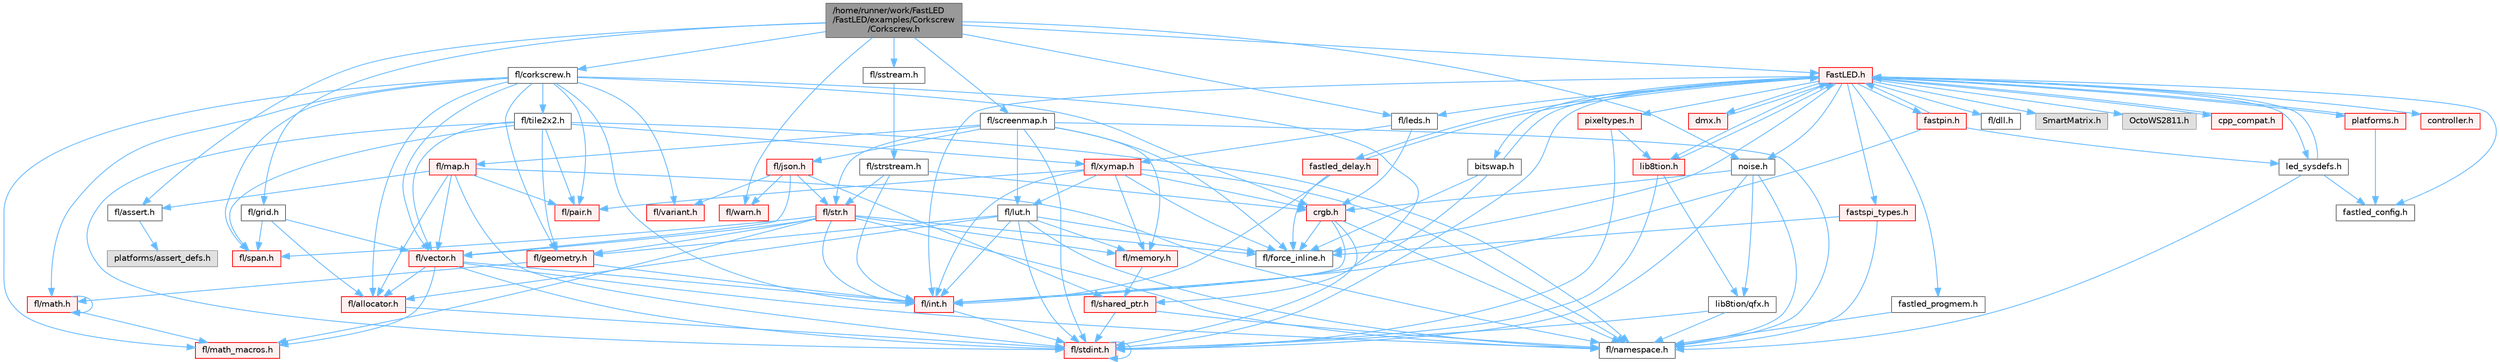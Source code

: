 digraph "/home/runner/work/FastLED/FastLED/examples/Corkscrew/Corkscrew.h"
{
 // INTERACTIVE_SVG=YES
 // LATEX_PDF_SIZE
  bgcolor="transparent";
  edge [fontname=Helvetica,fontsize=10,labelfontname=Helvetica,labelfontsize=10];
  node [fontname=Helvetica,fontsize=10,shape=box,height=0.2,width=0.4];
  Node1 [id="Node000001",label="/home/runner/work/FastLED\l/FastLED/examples/Corkscrew\l/Corkscrew.h",height=0.2,width=0.4,color="gray40", fillcolor="grey60", style="filled", fontcolor="black",tooltip=" "];
  Node1 -> Node2 [id="edge1_Node000001_Node000002",color="steelblue1",style="solid",tooltip=" "];
  Node2 [id="Node000002",label="fl/assert.h",height=0.2,width=0.4,color="grey40", fillcolor="white", style="filled",URL="$dc/da7/assert_8h.html",tooltip=" "];
  Node2 -> Node3 [id="edge2_Node000002_Node000003",color="steelblue1",style="solid",tooltip=" "];
  Node3 [id="Node000003",label="platforms/assert_defs.h",height=0.2,width=0.4,color="grey60", fillcolor="#E0E0E0", style="filled",tooltip=" "];
  Node1 -> Node4 [id="edge3_Node000001_Node000004",color="steelblue1",style="solid",tooltip=" "];
  Node4 [id="Node000004",label="fl/corkscrew.h",height=0.2,width=0.4,color="grey40", fillcolor="white", style="filled",URL="$d1/dd4/src_2fl_2corkscrew_8h.html",tooltip="Corkscrew LED strip projection and rendering."];
  Node4 -> Node5 [id="edge4_Node000004_Node000005",color="steelblue1",style="solid",tooltip=" "];
  Node5 [id="Node000005",label="fl/allocator.h",height=0.2,width=0.4,color="red", fillcolor="#FFF0F0", style="filled",URL="$da/da9/allocator_8h.html",tooltip=" "];
  Node5 -> Node10 [id="edge5_Node000005_Node000010",color="steelblue1",style="solid",tooltip=" "];
  Node10 [id="Node000010",label="fl/stdint.h",height=0.2,width=0.4,color="red", fillcolor="#FFF0F0", style="filled",URL="$df/dd8/stdint_8h.html",tooltip=" "];
  Node10 -> Node10 [id="edge6_Node000010_Node000010",color="steelblue1",style="solid",tooltip=" "];
  Node4 -> Node13 [id="edge7_Node000004_Node000013",color="steelblue1",style="solid",tooltip=" "];
  Node13 [id="Node000013",label="fl/geometry.h",height=0.2,width=0.4,color="red", fillcolor="#FFF0F0", style="filled",URL="$d4/d67/geometry_8h.html",tooltip=" "];
  Node13 -> Node9 [id="edge8_Node000013_Node000009",color="steelblue1",style="solid",tooltip=" "];
  Node9 [id="Node000009",label="fl/int.h",height=0.2,width=0.4,color="red", fillcolor="#FFF0F0", style="filled",URL="$d3/d7e/int_8h.html",tooltip=" "];
  Node9 -> Node10 [id="edge9_Node000009_Node000010",color="steelblue1",style="solid",tooltip=" "];
  Node13 -> Node14 [id="edge10_Node000013_Node000014",color="steelblue1",style="solid",tooltip=" "];
  Node14 [id="Node000014",label="fl/math.h",height=0.2,width=0.4,color="red", fillcolor="#FFF0F0", style="filled",URL="$df/db1/math_8h.html",tooltip=" "];
  Node14 -> Node14 [id="edge11_Node000014_Node000014",color="steelblue1",style="solid",tooltip=" "];
  Node14 -> Node18 [id="edge12_Node000014_Node000018",color="steelblue1",style="solid",tooltip=" "];
  Node18 [id="Node000018",label="fl/math_macros.h",height=0.2,width=0.4,color="red", fillcolor="#FFF0F0", style="filled",URL="$d8/db8/math__macros_8h.html",tooltip=" "];
  Node4 -> Node14 [id="edge13_Node000004_Node000014",color="steelblue1",style="solid",tooltip=" "];
  Node4 -> Node18 [id="edge14_Node000004_Node000018",color="steelblue1",style="solid",tooltip=" "];
  Node4 -> Node53 [id="edge15_Node000004_Node000053",color="steelblue1",style="solid",tooltip=" "];
  Node53 [id="Node000053",label="fl/pair.h",height=0.2,width=0.4,color="red", fillcolor="#FFF0F0", style="filled",URL="$d3/d41/pair_8h.html",tooltip=" "];
  Node4 -> Node54 [id="edge16_Node000004_Node000054",color="steelblue1",style="solid",tooltip=" "];
  Node54 [id="Node000054",label="fl/tile2x2.h",height=0.2,width=0.4,color="grey40", fillcolor="white", style="filled",URL="$d2/db4/tile2x2_8h.html",tooltip=" "];
  Node54 -> Node10 [id="edge17_Node000054_Node000010",color="steelblue1",style="solid",tooltip=" "];
  Node54 -> Node13 [id="edge18_Node000054_Node000013",color="steelblue1",style="solid",tooltip=" "];
  Node54 -> Node21 [id="edge19_Node000054_Node000021",color="steelblue1",style="solid",tooltip=" "];
  Node21 [id="Node000021",label="fl/namespace.h",height=0.2,width=0.4,color="grey40", fillcolor="white", style="filled",URL="$df/d2a/namespace_8h.html",tooltip="Implements the FastLED namespace macros."];
  Node54 -> Node53 [id="edge20_Node000054_Node000053",color="steelblue1",style="solid",tooltip=" "];
  Node54 -> Node48 [id="edge21_Node000054_Node000048",color="steelblue1",style="solid",tooltip=" "];
  Node48 [id="Node000048",label="fl/span.h",height=0.2,width=0.4,color="red", fillcolor="#FFF0F0", style="filled",URL="$d4/d7a/span_8h.html",tooltip=" "];
  Node54 -> Node55 [id="edge22_Node000054_Node000055",color="steelblue1",style="solid",tooltip=" "];
  Node55 [id="Node000055",label="fl/xymap.h",height=0.2,width=0.4,color="red", fillcolor="#FFF0F0", style="filled",URL="$da/d61/xymap_8h.html",tooltip=" "];
  Node55 -> Node9 [id="edge23_Node000055_Node000009",color="steelblue1",style="solid",tooltip=" "];
  Node55 -> Node21 [id="edge24_Node000055_Node000021",color="steelblue1",style="solid",tooltip=" "];
  Node55 -> Node16 [id="edge25_Node000055_Node000016",color="steelblue1",style="solid",tooltip=" "];
  Node16 [id="Node000016",label="fl/force_inline.h",height=0.2,width=0.4,color="grey40", fillcolor="white", style="filled",URL="$d4/d64/force__inline_8h.html",tooltip=" "];
  Node55 -> Node53 [id="edge26_Node000055_Node000053",color="steelblue1",style="solid",tooltip=" "];
  Node55 -> Node56 [id="edge27_Node000055_Node000056",color="steelblue1",style="solid",tooltip=" "];
  Node56 [id="Node000056",label="crgb.h",height=0.2,width=0.4,color="red", fillcolor="#FFF0F0", style="filled",URL="$db/dd1/crgb_8h.html",tooltip="Defines the red, green, and blue (RGB) pixel struct."];
  Node56 -> Node10 [id="edge28_Node000056_Node000010",color="steelblue1",style="solid",tooltip=" "];
  Node56 -> Node9 [id="edge29_Node000056_Node000009",color="steelblue1",style="solid",tooltip=" "];
  Node56 -> Node21 [id="edge30_Node000056_Node000021",color="steelblue1",style="solid",tooltip=" "];
  Node56 -> Node16 [id="edge31_Node000056_Node000016",color="steelblue1",style="solid",tooltip=" "];
  Node55 -> Node64 [id="edge32_Node000055_Node000064",color="steelblue1",style="solid",tooltip=" "];
  Node64 [id="Node000064",label="fl/lut.h",height=0.2,width=0.4,color="grey40", fillcolor="white", style="filled",URL="$db/d54/lut_8h.html",tooltip=" "];
  Node64 -> Node5 [id="edge33_Node000064_Node000005",color="steelblue1",style="solid",tooltip=" "];
  Node64 -> Node16 [id="edge34_Node000064_Node000016",color="steelblue1",style="solid",tooltip=" "];
  Node64 -> Node23 [id="edge35_Node000064_Node000023",color="steelblue1",style="solid",tooltip=" "];
  Node23 [id="Node000023",label="fl/memory.h",height=0.2,width=0.4,color="red", fillcolor="#FFF0F0", style="filled",URL="$dc/d18/memory_8h.html",tooltip=" "];
  Node23 -> Node37 [id="edge36_Node000023_Node000037",color="steelblue1",style="solid",tooltip=" "];
  Node37 [id="Node000037",label="fl/shared_ptr.h",height=0.2,width=0.4,color="red", fillcolor="#FFF0F0", style="filled",URL="$df/d6a/shared__ptr_8h.html",tooltip=" "];
  Node37 -> Node21 [id="edge37_Node000037_Node000021",color="steelblue1",style="solid",tooltip=" "];
  Node37 -> Node10 [id="edge38_Node000037_Node000010",color="steelblue1",style="solid",tooltip=" "];
  Node64 -> Node10 [id="edge39_Node000064_Node000010",color="steelblue1",style="solid",tooltip=" "];
  Node64 -> Node9 [id="edge40_Node000064_Node000009",color="steelblue1",style="solid",tooltip=" "];
  Node64 -> Node13 [id="edge41_Node000064_Node000013",color="steelblue1",style="solid",tooltip=" "];
  Node64 -> Node21 [id="edge42_Node000064_Node000021",color="steelblue1",style="solid",tooltip=" "];
  Node55 -> Node23 [id="edge43_Node000055_Node000023",color="steelblue1",style="solid",tooltip=" "];
  Node54 -> Node44 [id="edge44_Node000054_Node000044",color="steelblue1",style="solid",tooltip=" "];
  Node44 [id="Node000044",label="fl/vector.h",height=0.2,width=0.4,color="red", fillcolor="#FFF0F0", style="filled",URL="$d6/d68/vector_8h.html",tooltip=" "];
  Node44 -> Node10 [id="edge45_Node000044_Node000010",color="steelblue1",style="solid",tooltip=" "];
  Node44 -> Node9 [id="edge46_Node000044_Node000009",color="steelblue1",style="solid",tooltip=" "];
  Node44 -> Node18 [id="edge47_Node000044_Node000018",color="steelblue1",style="solid",tooltip=" "];
  Node44 -> Node21 [id="edge48_Node000044_Node000021",color="steelblue1",style="solid",tooltip=" "];
  Node44 -> Node5 [id="edge49_Node000044_Node000005",color="steelblue1",style="solid",tooltip=" "];
  Node4 -> Node44 [id="edge50_Node000004_Node000044",color="steelblue1",style="solid",tooltip=" "];
  Node4 -> Node37 [id="edge51_Node000004_Node000037",color="steelblue1",style="solid",tooltip=" "];
  Node4 -> Node43 [id="edge52_Node000004_Node000043",color="steelblue1",style="solid",tooltip=" "];
  Node43 [id="Node000043",label="fl/variant.h",height=0.2,width=0.4,color="red", fillcolor="#FFF0F0", style="filled",URL="$d6/d10/variant_8h.html",tooltip=" "];
  Node4 -> Node48 [id="edge53_Node000004_Node000048",color="steelblue1",style="solid",tooltip=" "];
  Node4 -> Node56 [id="edge54_Node000004_Node000056",color="steelblue1",style="solid",tooltip=" "];
  Node4 -> Node9 [id="edge55_Node000004_Node000009",color="steelblue1",style="solid",tooltip=" "];
  Node1 -> Node66 [id="edge56_Node000001_Node000066",color="steelblue1",style="solid",tooltip=" "];
  Node66 [id="Node000066",label="fl/grid.h",height=0.2,width=0.4,color="grey40", fillcolor="white", style="filled",URL="$da/d15/grid_8h.html",tooltip=" "];
  Node66 -> Node48 [id="edge57_Node000066_Node000048",color="steelblue1",style="solid",tooltip=" "];
  Node66 -> Node44 [id="edge58_Node000066_Node000044",color="steelblue1",style="solid",tooltip=" "];
  Node66 -> Node5 [id="edge59_Node000066_Node000005",color="steelblue1",style="solid",tooltip=" "];
  Node1 -> Node67 [id="edge60_Node000001_Node000067",color="steelblue1",style="solid",tooltip=" "];
  Node67 [id="Node000067",label="fl/leds.h",height=0.2,width=0.4,color="grey40", fillcolor="white", style="filled",URL="$da/d78/leds_8h.html",tooltip=" "];
  Node67 -> Node56 [id="edge61_Node000067_Node000056",color="steelblue1",style="solid",tooltip=" "];
  Node67 -> Node55 [id="edge62_Node000067_Node000055",color="steelblue1",style="solid",tooltip=" "];
  Node1 -> Node68 [id="edge63_Node000001_Node000068",color="steelblue1",style="solid",tooltip=" "];
  Node68 [id="Node000068",label="fl/screenmap.h",height=0.2,width=0.4,color="grey40", fillcolor="white", style="filled",URL="$d7/d97/screenmap_8h.html",tooltip=" "];
  Node68 -> Node10 [id="edge64_Node000068_Node000010",color="steelblue1",style="solid",tooltip=" "];
  Node68 -> Node16 [id="edge65_Node000068_Node000016",color="steelblue1",style="solid",tooltip=" "];
  Node68 -> Node64 [id="edge66_Node000068_Node000064",color="steelblue1",style="solid",tooltip=" "];
  Node68 -> Node23 [id="edge67_Node000068_Node000023",color="steelblue1",style="solid",tooltip=" "];
  Node68 -> Node69 [id="edge68_Node000068_Node000069",color="steelblue1",style="solid",tooltip=" "];
  Node69 [id="Node000069",label="fl/map.h",height=0.2,width=0.4,color="red", fillcolor="#FFF0F0", style="filled",URL="$dc/db7/map_8h.html",tooltip=" "];
  Node69 -> Node10 [id="edge69_Node000069_Node000010",color="steelblue1",style="solid",tooltip=" "];
  Node69 -> Node2 [id="edge70_Node000069_Node000002",color="steelblue1",style="solid",tooltip=" "];
  Node69 -> Node21 [id="edge71_Node000069_Node000021",color="steelblue1",style="solid",tooltip=" "];
  Node69 -> Node53 [id="edge72_Node000069_Node000053",color="steelblue1",style="solid",tooltip=" "];
  Node69 -> Node44 [id="edge73_Node000069_Node000044",color="steelblue1",style="solid",tooltip=" "];
  Node69 -> Node5 [id="edge74_Node000069_Node000005",color="steelblue1",style="solid",tooltip=" "];
  Node68 -> Node21 [id="edge75_Node000068_Node000021",color="steelblue1",style="solid",tooltip=" "];
  Node68 -> Node8 [id="edge76_Node000068_Node000008",color="steelblue1",style="solid",tooltip=" "];
  Node8 [id="Node000008",label="fl/str.h",height=0.2,width=0.4,color="red", fillcolor="#FFF0F0", style="filled",URL="$d1/d93/str_8h.html",tooltip=" "];
  Node8 -> Node9 [id="edge77_Node000008_Node000009",color="steelblue1",style="solid",tooltip=" "];
  Node8 -> Node13 [id="edge78_Node000008_Node000013",color="steelblue1",style="solid",tooltip=" "];
  Node8 -> Node18 [id="edge79_Node000008_Node000018",color="steelblue1",style="solid",tooltip=" "];
  Node8 -> Node21 [id="edge80_Node000008_Node000021",color="steelblue1",style="solid",tooltip=" "];
  Node8 -> Node23 [id="edge81_Node000008_Node000023",color="steelblue1",style="solid",tooltip=" "];
  Node8 -> Node44 [id="edge82_Node000008_Node000044",color="steelblue1",style="solid",tooltip=" "];
  Node8 -> Node48 [id="edge83_Node000008_Node000048",color="steelblue1",style="solid",tooltip=" "];
  Node8 -> Node16 [id="edge84_Node000008_Node000016",color="steelblue1",style="solid",tooltip=" "];
  Node68 -> Node76 [id="edge85_Node000068_Node000076",color="steelblue1",style="solid",tooltip=" "];
  Node76 [id="Node000076",label="fl/json.h",height=0.2,width=0.4,color="red", fillcolor="#FFF0F0", style="filled",URL="$d7/d91/fl_2json_8h.html",tooltip="FastLED's Elegant JSON Library: fl::Json"];
  Node76 -> Node44 [id="edge86_Node000076_Node000044",color="steelblue1",style="solid",tooltip=" "];
  Node76 -> Node43 [id="edge87_Node000076_Node000043",color="steelblue1",style="solid",tooltip=" "];
  Node76 -> Node37 [id="edge88_Node000076_Node000037",color="steelblue1",style="solid",tooltip=" "];
  Node76 -> Node8 [id="edge89_Node000076_Node000008",color="steelblue1",style="solid",tooltip=" "];
  Node76 -> Node79 [id="edge90_Node000076_Node000079",color="steelblue1",style="solid",tooltip=" "];
  Node79 [id="Node000079",label="fl/warn.h",height=0.2,width=0.4,color="red", fillcolor="#FFF0F0", style="filled",URL="$de/d77/warn_8h.html",tooltip=" "];
  Node1 -> Node85 [id="edge91_Node000001_Node000085",color="steelblue1",style="solid",tooltip=" "];
  Node85 [id="Node000085",label="fl/sstream.h",height=0.2,width=0.4,color="grey40", fillcolor="white", style="filled",URL="$da/da4/sstream_8h.html",tooltip=" "];
  Node85 -> Node81 [id="edge92_Node000085_Node000081",color="steelblue1",style="solid",tooltip=" "];
  Node81 [id="Node000081",label="fl/strstream.h",height=0.2,width=0.4,color="grey40", fillcolor="white", style="filled",URL="$d8/d00/strstream_8h.html",tooltip=" "];
  Node81 -> Node9 [id="edge93_Node000081_Node000009",color="steelblue1",style="solid",tooltip=" "];
  Node81 -> Node8 [id="edge94_Node000081_Node000008",color="steelblue1",style="solid",tooltip=" "];
  Node81 -> Node56 [id="edge95_Node000081_Node000056",color="steelblue1",style="solid",tooltip=" "];
  Node1 -> Node79 [id="edge96_Node000001_Node000079",color="steelblue1",style="solid",tooltip=" "];
  Node1 -> Node86 [id="edge97_Node000001_Node000086",color="steelblue1",style="solid",tooltip=" "];
  Node86 [id="Node000086",label="noise.h",height=0.2,width=0.4,color="grey40", fillcolor="white", style="filled",URL="$d1/d31/noise_8h.html",tooltip="Functions to generate and fill arrays with noise."];
  Node86 -> Node10 [id="edge98_Node000086_Node000010",color="steelblue1",style="solid",tooltip=" "];
  Node86 -> Node56 [id="edge99_Node000086_Node000056",color="steelblue1",style="solid",tooltip=" "];
  Node86 -> Node21 [id="edge100_Node000086_Node000021",color="steelblue1",style="solid",tooltip=" "];
  Node86 -> Node87 [id="edge101_Node000086_Node000087",color="steelblue1",style="solid",tooltip=" "];
  Node87 [id="Node000087",label="lib8tion/qfx.h",height=0.2,width=0.4,color="grey40", fillcolor="white", style="filled",URL="$d2/d19/qfx_8h.html",tooltip=" "];
  Node87 -> Node10 [id="edge102_Node000087_Node000010",color="steelblue1",style="solid",tooltip=" "];
  Node87 -> Node21 [id="edge103_Node000087_Node000021",color="steelblue1",style="solid",tooltip=" "];
  Node1 -> Node88 [id="edge104_Node000001_Node000088",color="steelblue1",style="solid",tooltip=" "];
  Node88 [id="Node000088",label="FastLED.h",height=0.2,width=0.4,color="red", fillcolor="#FFF0F0", style="filled",URL="$db/d97/_fast_l_e_d_8h.html",tooltip="central include file for FastLED, defines the CFastLED class/object"];
  Node88 -> Node10 [id="edge105_Node000088_Node000010",color="steelblue1",style="solid",tooltip=" "];
  Node88 -> Node89 [id="edge106_Node000088_Node000089",color="steelblue1",style="solid",tooltip=" "];
  Node89 [id="Node000089",label="fl/dll.h",height=0.2,width=0.4,color="grey40", fillcolor="white", style="filled",URL="$d3/d4b/dll_8h.html",tooltip="FastLED dynamic library interface - lightweight header for external callers."];
  Node88 -> Node90 [id="edge107_Node000088_Node000090",color="steelblue1",style="solid",tooltip=" "];
  Node90 [id="Node000090",label="SmartMatrix.h",height=0.2,width=0.4,color="grey60", fillcolor="#E0E0E0", style="filled",tooltip=" "];
  Node88 -> Node91 [id="edge108_Node000088_Node000091",color="steelblue1",style="solid",tooltip=" "];
  Node91 [id="Node000091",label="OctoWS2811.h",height=0.2,width=0.4,color="grey60", fillcolor="#E0E0E0", style="filled",tooltip=" "];
  Node88 -> Node16 [id="edge109_Node000088_Node000016",color="steelblue1",style="solid",tooltip=" "];
  Node88 -> Node92 [id="edge110_Node000088_Node000092",color="steelblue1",style="solid",tooltip=" "];
  Node92 [id="Node000092",label="cpp_compat.h",height=0.2,width=0.4,color="red", fillcolor="#FFF0F0", style="filled",URL="$d9/d13/cpp__compat_8h.html",tooltip="Compatibility functions based on C++ version."];
  Node92 -> Node88 [id="edge111_Node000092_Node000088",color="steelblue1",style="solid",tooltip=" "];
  Node88 -> Node94 [id="edge112_Node000088_Node000094",color="steelblue1",style="solid",tooltip=" "];
  Node94 [id="Node000094",label="fastled_config.h",height=0.2,width=0.4,color="grey40", fillcolor="white", style="filled",URL="$d5/d11/fastled__config_8h.html",tooltip="Contains definitions that can be used to configure FastLED at compile time."];
  Node88 -> Node95 [id="edge113_Node000088_Node000095",color="steelblue1",style="solid",tooltip=" "];
  Node95 [id="Node000095",label="led_sysdefs.h",height=0.2,width=0.4,color="grey40", fillcolor="white", style="filled",URL="$d9/d3e/led__sysdefs_8h.html",tooltip="Determines which platform system definitions to include."];
  Node95 -> Node88 [id="edge114_Node000095_Node000088",color="steelblue1",style="solid",tooltip=" "];
  Node95 -> Node94 [id="edge115_Node000095_Node000094",color="steelblue1",style="solid",tooltip=" "];
  Node95 -> Node21 [id="edge116_Node000095_Node000021",color="steelblue1",style="solid",tooltip=" "];
  Node88 -> Node96 [id="edge117_Node000088_Node000096",color="steelblue1",style="solid",tooltip=" "];
  Node96 [id="Node000096",label="fastled_delay.h",height=0.2,width=0.4,color="red", fillcolor="#FFF0F0", style="filled",URL="$d0/da8/fastled__delay_8h.html",tooltip="Utility functions and classes for managing delay cycles."];
  Node96 -> Node88 [id="edge118_Node000096_Node000088",color="steelblue1",style="solid",tooltip=" "];
  Node96 -> Node16 [id="edge119_Node000096_Node000016",color="steelblue1",style="solid",tooltip=" "];
  Node96 -> Node9 [id="edge120_Node000096_Node000009",color="steelblue1",style="solid",tooltip=" "];
  Node88 -> Node98 [id="edge121_Node000088_Node000098",color="steelblue1",style="solid",tooltip=" "];
  Node98 [id="Node000098",label="bitswap.h",height=0.2,width=0.4,color="grey40", fillcolor="white", style="filled",URL="$de/ded/bitswap_8h.html",tooltip="Functions for doing a rotation of bits/bytes used by parallel output."];
  Node98 -> Node88 [id="edge122_Node000098_Node000088",color="steelblue1",style="solid",tooltip=" "];
  Node98 -> Node16 [id="edge123_Node000098_Node000016",color="steelblue1",style="solid",tooltip=" "];
  Node98 -> Node9 [id="edge124_Node000098_Node000009",color="steelblue1",style="solid",tooltip=" "];
  Node88 -> Node99 [id="edge125_Node000088_Node000099",color="steelblue1",style="solid",tooltip=" "];
  Node99 [id="Node000099",label="controller.h",height=0.2,width=0.4,color="red", fillcolor="#FFF0F0", style="filled",URL="$d2/dd9/controller_8h.html",tooltip="deprecated: base definitions used by led controllers for writing out led data"];
  Node88 -> Node123 [id="edge126_Node000088_Node000123",color="steelblue1",style="solid",tooltip=" "];
  Node123 [id="Node000123",label="fastpin.h",height=0.2,width=0.4,color="red", fillcolor="#FFF0F0", style="filled",URL="$db/d65/fastpin_8h.html",tooltip="Class base definitions for defining fast pin access."];
  Node123 -> Node88 [id="edge127_Node000123_Node000088",color="steelblue1",style="solid",tooltip=" "];
  Node123 -> Node95 [id="edge128_Node000123_Node000095",color="steelblue1",style="solid",tooltip=" "];
  Node123 -> Node9 [id="edge129_Node000123_Node000009",color="steelblue1",style="solid",tooltip=" "];
  Node88 -> Node124 [id="edge130_Node000088_Node000124",color="steelblue1",style="solid",tooltip=" "];
  Node124 [id="Node000124",label="fastspi_types.h",height=0.2,width=0.4,color="red", fillcolor="#FFF0F0", style="filled",URL="$d2/ddb/fastspi__types_8h.html",tooltip="Data types and constants used by SPI interfaces."];
  Node124 -> Node16 [id="edge131_Node000124_Node000016",color="steelblue1",style="solid",tooltip=" "];
  Node124 -> Node21 [id="edge132_Node000124_Node000021",color="steelblue1",style="solid",tooltip=" "];
  Node88 -> Node125 [id="edge133_Node000088_Node000125",color="steelblue1",style="solid",tooltip=" "];
  Node125 [id="Node000125",label="dmx.h",height=0.2,width=0.4,color="red", fillcolor="#FFF0F0", style="filled",URL="$d3/de1/dmx_8h.html",tooltip="Defines the DMX512-based LED controllers."];
  Node125 -> Node88 [id="edge134_Node000125_Node000088",color="steelblue1",style="solid",tooltip=" "];
  Node88 -> Node128 [id="edge135_Node000088_Node000128",color="steelblue1",style="solid",tooltip=" "];
  Node128 [id="Node000128",label="platforms.h",height=0.2,width=0.4,color="red", fillcolor="#FFF0F0", style="filled",URL="$da/dc9/platforms_8h.html",tooltip="Determines which platforms headers to include."];
  Node128 -> Node88 [id="edge136_Node000128_Node000088",color="steelblue1",style="solid",tooltip=" "];
  Node128 -> Node94 [id="edge137_Node000128_Node000094",color="steelblue1",style="solid",tooltip=" "];
  Node88 -> Node63 [id="edge138_Node000088_Node000063",color="steelblue1",style="solid",tooltip=" "];
  Node63 [id="Node000063",label="fastled_progmem.h",height=0.2,width=0.4,color="grey40", fillcolor="white", style="filled",URL="$df/dab/fastled__progmem_8h.html",tooltip="Wrapper definitions to allow seamless use of PROGMEM in environments that have it."];
  Node63 -> Node21 [id="edge139_Node000063_Node000021",color="steelblue1",style="solid",tooltip=" "];
  Node88 -> Node102 [id="edge140_Node000088_Node000102",color="steelblue1",style="solid",tooltip=" "];
  Node102 [id="Node000102",label="lib8tion.h",height=0.2,width=0.4,color="red", fillcolor="#FFF0F0", style="filled",URL="$df/da5/lib8tion_8h.html",tooltip="Fast, efficient 8-bit math functions specifically designed for high-performance LED programming."];
  Node102 -> Node88 [id="edge141_Node000102_Node000088",color="steelblue1",style="solid",tooltip=" "];
  Node102 -> Node10 [id="edge142_Node000102_Node000010",color="steelblue1",style="solid",tooltip=" "];
  Node102 -> Node87 [id="edge143_Node000102_Node000087",color="steelblue1",style="solid",tooltip=" "];
  Node88 -> Node101 [id="edge144_Node000088_Node000101",color="steelblue1",style="solid",tooltip=" "];
  Node101 [id="Node000101",label="pixeltypes.h",height=0.2,width=0.4,color="red", fillcolor="#FFF0F0", style="filled",URL="$d2/dba/pixeltypes_8h.html",tooltip="Includes defintions for RGB and HSV pixels."];
  Node101 -> Node10 [id="edge145_Node000101_Node000010",color="steelblue1",style="solid",tooltip=" "];
  Node101 -> Node102 [id="edge146_Node000101_Node000102",color="steelblue1",style="solid",tooltip=" "];
  Node88 -> Node86 [id="edge147_Node000088_Node000086",color="steelblue1",style="solid",tooltip=" "];
  Node88 -> Node67 [id="edge148_Node000088_Node000067",color="steelblue1",style="solid",tooltip=" "];
  Node88 -> Node9 [id="edge149_Node000088_Node000009",color="steelblue1",style="solid",tooltip=" "];
}
